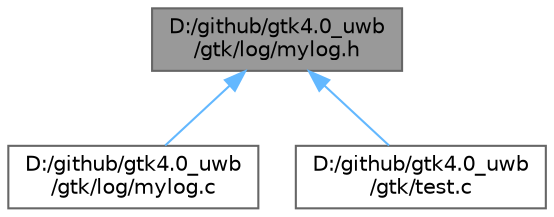 digraph "D:/github/gtk4.0_uwb/gtk/log/mylog.h"
{
 // LATEX_PDF_SIZE
  bgcolor="transparent";
  edge [fontname=Helvetica,fontsize=10,labelfontname=Helvetica,labelfontsize=10];
  node [fontname=Helvetica,fontsize=10,shape=box,height=0.2,width=0.4];
  Node1 [label="D:/github/gtk4.0_uwb\l/gtk/log/mylog.h",height=0.2,width=0.4,color="gray40", fillcolor="grey60", style="filled", fontcolor="black",tooltip="最终定义的所有外部接口，只有my_log_init使用，当外部接口调用日志时调用g_log,就会自动调用mylog.c定义的回调函数"];
  Node1 -> Node2 [dir="back",color="steelblue1",style="solid"];
  Node2 [label="D:/github/gtk4.0_uwb\l/gtk/log/mylog.c",height=0.2,width=0.4,color="grey40", fillcolor="white", style="filled",URL="$mylog_8c.html",tooltip="一个练手的日志库"];
  Node1 -> Node3 [dir="back",color="steelblue1",style="solid"];
  Node3 [label="D:/github/gtk4.0_uwb\l/gtk/test.c",height=0.2,width=0.4,color="grey40", fillcolor="white", style="filled",URL="$test_8c.html",tooltip=" "];
}
